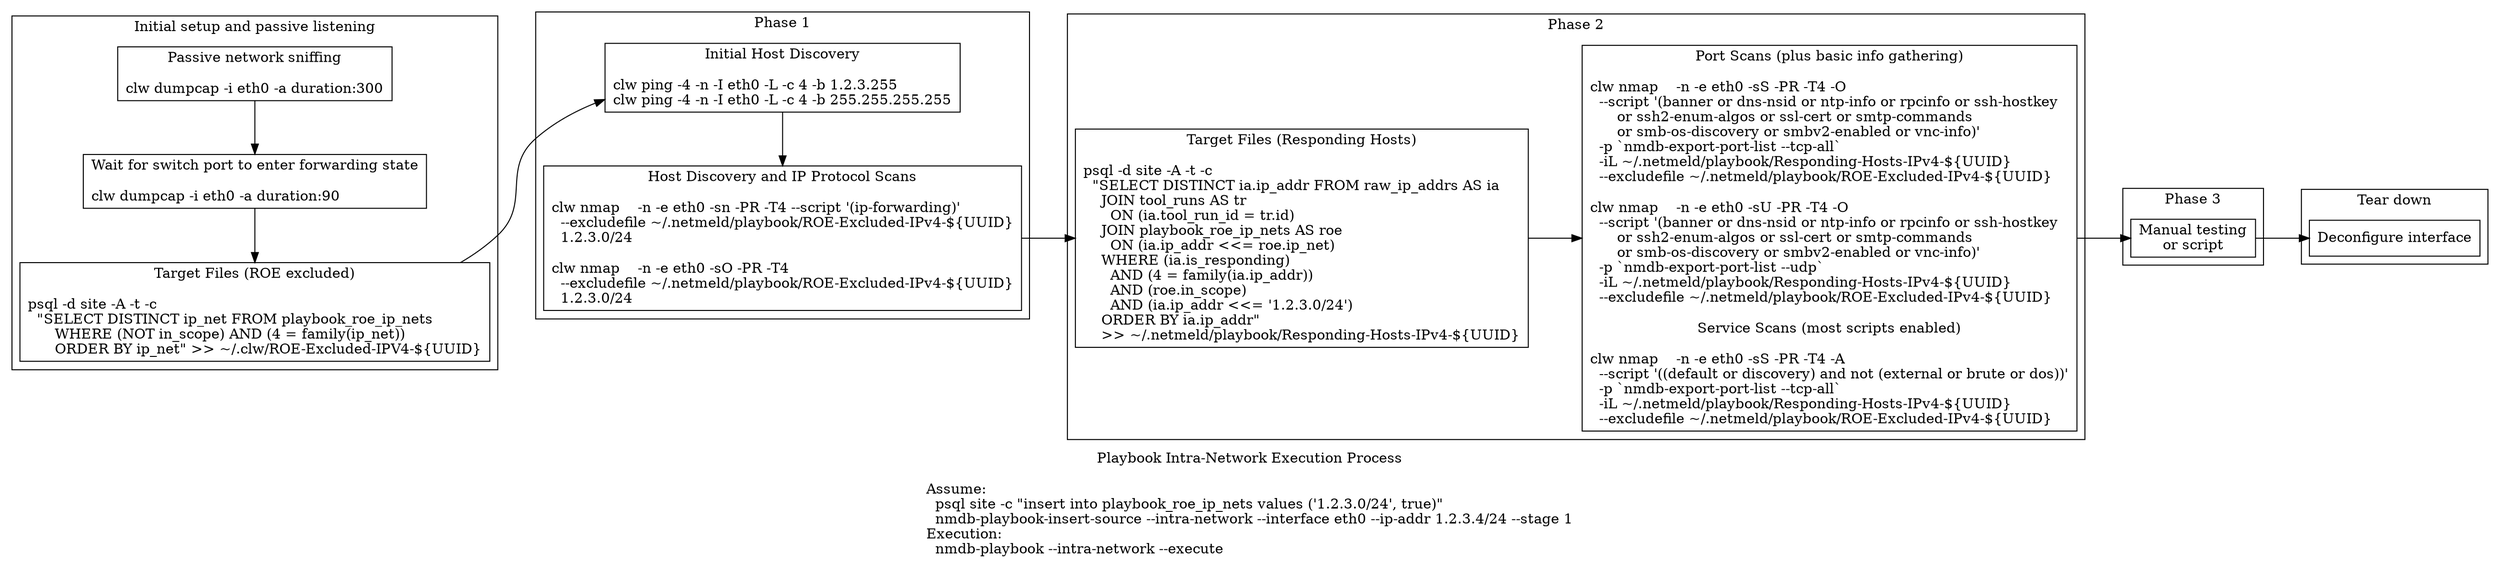 digraph G {
  rankdir=LR;
  nodesep=0.75;
  ranksep=0.75;
  newrank=true;
  splines=spline;

  label="Playbook Intra-Network Execution Process\n
Assume:\l\
  psql site -c \"insert into playbook_roe_ip_nets values ('1.2.3.0/24', true)\"\l\
  nmdb-playbook-insert-source --intra-network --interface eth0 --ip-addr 1.2.3.4/24 --stage 1\l\
Execution:\l\
  nmdb-playbook --intra-network --execute\l";

  node[shape="box"];

  subgraph cluster_initial {
    label="Initial setup and passive listening";
    rank="same";

    passive [label="Passive network sniffing\n
clw dumpcap -i eth0 -a duration:300\l"];

    portfast [label="Wait for switch port to enter forwarding state\n
clw dumpcap -i eth0 -a duration:90\l"];

    excludes [label="Target Files (ROE excluded)\n
psql -d site -A -t -c\l\
  \"SELECT DISTINCT ip_net FROM playbook_roe_ip_nets\l\
      WHERE (NOT in_scope) AND (4 = family(ip_net))\l\
      ORDER BY ip_net\" >> ~/.clw/ROE-Excluded-IPV4-${UUID}\l"];
  }

  subgraph cluster_phase1 {
    label="Phase 1";
    rank="same";

    discPing [label="Initial Host Discovery\n
clw ping -4 -n -I eth0 -L -c 4 -b 1.2.3.255\l\
clw ping -4 -n -I eth0 -L -c 4 -b 255.255.255.255\l"];

    discNmap [label="Host Discovery and IP Protocol Scans\n
clw nmap    -n -e eth0 -sn -PR -T4 --script '(ip-forwarding)'\l\
  --excludefile ~/.netmeld/playbook/ROE-Excluded-IPv4-${UUID}\l\
  1.2.3.0/24\l
clw nmap    -n -e eth0 -sO -PR -T4\l\
  --excludefile ~/.netmeld/playbook/ROE-Excluded-IPv4-${UUID}\l\
  1.2.3.0/24\l"];
  }

  subgraph cluster_phase2 {
    label="Phase 2";

    targets [label="Target Files (Responding Hosts)\n
psql -d site -A -t -c\l\
  \"SELECT DISTINCT ia.ip_addr FROM raw_ip_addrs AS ia\l\
    JOIN tool_runs AS tr\l\
      ON (ia.tool_run_id = tr.id)\l\
    JOIN playbook_roe_ip_nets AS roe\l\
      ON (ia.ip_addr <<= roe.ip_net)\l\
    WHERE (ia.is_responding)\l\
      AND (4 = family(ia.ip_addr))\l\
      AND (roe.in_scope)\l\
      AND (ia.ip_addr <<= '1.2.3.0/24')\l\
    ORDER BY ia.ip_addr\"\l\
    >> ~/.netmeld/playbook/Responding-Hosts-IPv4-${UUID}\l"];

    scans [label="Port Scans (plus basic info gathering)\n
clw nmap    -n -e eth0 -sS -PR -T4 -O\l\
  --script '(banner or dns-nsid or ntp-info or rpcinfo or ssh-hostkey\l\
      or ssh2-enum-algos or ssl-cert or smtp-commands\l\
      or smb-os-discovery or smbv2-enabled or vnc-info)'\l\
  -p `nmdb-export-port-list --tcp-all`\l\
  -iL ~/.netmeld/playbook/Responding-Hosts-IPv4-${UUID}\l\
  --excludefile ~/.netmeld/playbook/ROE-Excluded-IPv4-${UUID}\l
clw nmap    -n -e eth0 -sU -PR -T4 -O\l\
  --script '(banner or dns-nsid or ntp-info or rpcinfo or ssh-hostkey\l\
      or ssh2-enum-algos or ssl-cert or smtp-commands\l\
      or smb-os-discovery or smbv2-enabled or vnc-info)'\l\
  -p `nmdb-export-port-list --udp`\l\
  -iL ~/.netmeld/playbook/Responding-Hosts-IPv4-${UUID}\l\
  --excludefile ~/.netmeld/playbook/ROE-Excluded-IPv4-${UUID}\l
Service Scans (most scripts enabled)\n
clw nmap    -n -e eth0 -sS -PR -T4 -A\l\
  --script '((default or discovery) and not (external or brute or dos))'\l\
  -p `nmdb-export-port-list --tcp-all`\l\
  -iL ~/.netmeld/playbook/Responding-Hosts-IPv4-${UUID}\l\
  --excludefile ~/.netmeld/playbook/ROE-Excluded-IPv4-${UUID}\l"];
  }

  subgraph cluster_phase3 {
    label="Phase 3";
    manual [label="Manual testing\nor script"];
  }

  subgraph cluster_final{
    label="Tear down";
    destroy [label="Deconfigure interface"];
  }

  passive->portfast->excludes [constraint="false"];

  passive->discPing [style="invisible", dir="none"];
  excludes->discPing;

  discPing->discNmap [constraint="false"];
  discNmap->targets;

  targets->scans;

  scans->manual;
  manual->destroy;
}
